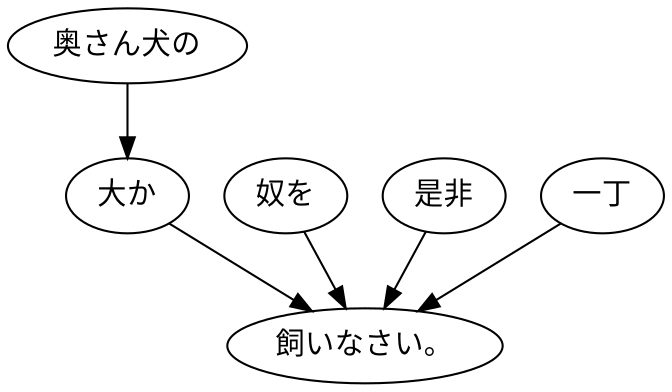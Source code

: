 digraph graph3059 {
	node0 [label="奥さん犬の"];
	node1 [label="大か"];
	node2 [label="奴を"];
	node3 [label="是非"];
	node4 [label="一丁"];
	node5 [label="飼いなさい。"];
	node0 -> node1;
	node1 -> node5;
	node2 -> node5;
	node3 -> node5;
	node4 -> node5;
}
